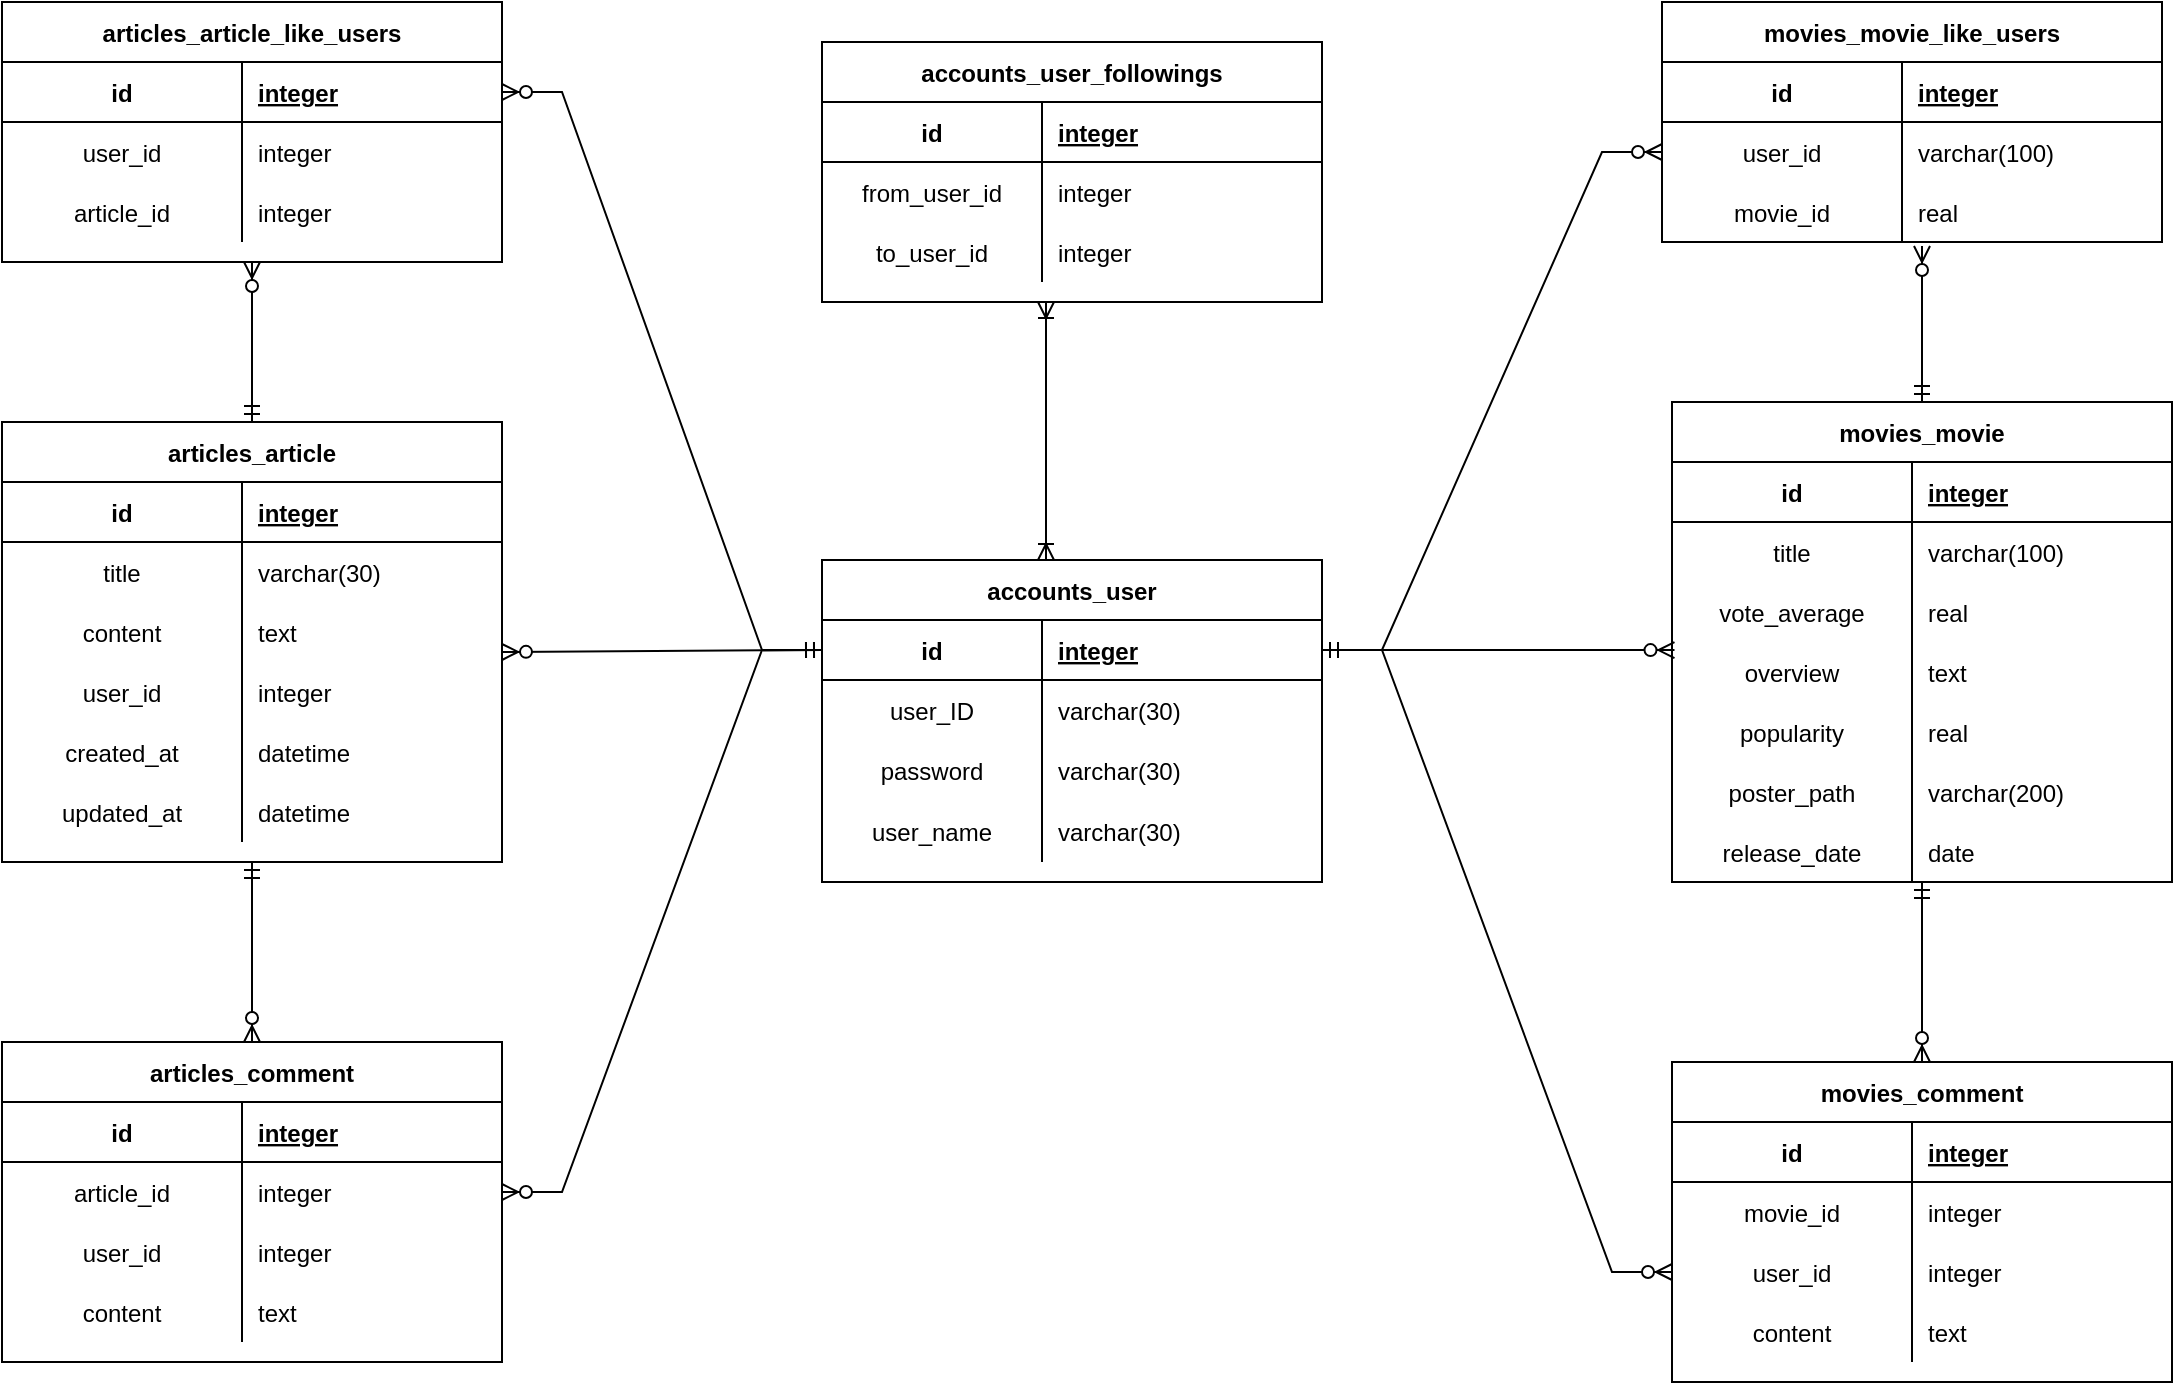 <mxfile version="21.3.2" type="device">
  <diagram id="R2lEEEUBdFMjLlhIrx00" name="Page-1">
    <mxGraphModel dx="2049" dy="1137" grid="1" gridSize="10" guides="1" tooltips="1" connect="1" arrows="1" fold="1" page="1" pageScale="1" pageWidth="827" pageHeight="1169" math="0" shadow="0" extFonts="Permanent Marker^https://fonts.googleapis.com/css?family=Permanent+Marker">
      <root>
        <mxCell id="0" />
        <mxCell id="1" parent="0" />
        <mxCell id="hkUr4SFsh12RaxuxcMjU-44" value="accounts_user" style="shape=table;startSize=30;container=1;collapsible=1;childLayout=tableLayout;fixedRows=1;rowLines=0;fontStyle=1;align=center;resizeLast=1;" parent="1" vertex="1">
          <mxGeometry x="710" y="518" width="250" height="161" as="geometry" />
        </mxCell>
        <mxCell id="hkUr4SFsh12RaxuxcMjU-45" value="" style="shape=partialRectangle;collapsible=0;dropTarget=0;pointerEvents=0;fillColor=none;points=[[0,0.5],[1,0.5]];portConstraint=eastwest;top=0;left=0;right=0;bottom=1;" parent="hkUr4SFsh12RaxuxcMjU-44" vertex="1">
          <mxGeometry y="30" width="250" height="30" as="geometry" />
        </mxCell>
        <mxCell id="hkUr4SFsh12RaxuxcMjU-46" value="id" style="shape=partialRectangle;overflow=hidden;connectable=0;fillColor=none;top=0;left=0;bottom=0;right=0;fontStyle=1;" parent="hkUr4SFsh12RaxuxcMjU-45" vertex="1">
          <mxGeometry width="110" height="30" as="geometry">
            <mxRectangle width="110" height="30" as="alternateBounds" />
          </mxGeometry>
        </mxCell>
        <mxCell id="hkUr4SFsh12RaxuxcMjU-47" value="integer" style="shape=partialRectangle;overflow=hidden;connectable=0;fillColor=none;top=0;left=0;bottom=0;right=0;align=left;spacingLeft=6;fontStyle=5;" parent="hkUr4SFsh12RaxuxcMjU-45" vertex="1">
          <mxGeometry x="110" width="140" height="30" as="geometry">
            <mxRectangle width="140" height="30" as="alternateBounds" />
          </mxGeometry>
        </mxCell>
        <mxCell id="hkUr4SFsh12RaxuxcMjU-48" value="" style="shape=partialRectangle;collapsible=0;dropTarget=0;pointerEvents=0;fillColor=none;points=[[0,0.5],[1,0.5]];portConstraint=eastwest;top=0;left=0;right=0;bottom=0;" parent="hkUr4SFsh12RaxuxcMjU-44" vertex="1">
          <mxGeometry y="60" width="250" height="30" as="geometry" />
        </mxCell>
        <mxCell id="hkUr4SFsh12RaxuxcMjU-49" value="user_ID" style="shape=partialRectangle;overflow=hidden;connectable=0;fillColor=none;top=0;left=0;bottom=0;right=0;" parent="hkUr4SFsh12RaxuxcMjU-48" vertex="1">
          <mxGeometry width="110" height="30" as="geometry">
            <mxRectangle width="110" height="30" as="alternateBounds" />
          </mxGeometry>
        </mxCell>
        <mxCell id="hkUr4SFsh12RaxuxcMjU-50" value="varchar(30)" style="shape=partialRectangle;overflow=hidden;connectable=0;fillColor=none;top=0;left=0;bottom=0;right=0;align=left;spacingLeft=6;" parent="hkUr4SFsh12RaxuxcMjU-48" vertex="1">
          <mxGeometry x="110" width="140" height="30" as="geometry">
            <mxRectangle width="140" height="30" as="alternateBounds" />
          </mxGeometry>
        </mxCell>
        <mxCell id="hkUr4SFsh12RaxuxcMjU-51" value="" style="shape=partialRectangle;collapsible=0;dropTarget=0;pointerEvents=0;fillColor=none;points=[[0,0.5],[1,0.5]];portConstraint=eastwest;top=0;left=0;right=0;bottom=0;" parent="hkUr4SFsh12RaxuxcMjU-44" vertex="1">
          <mxGeometry y="90" width="250" height="30" as="geometry" />
        </mxCell>
        <mxCell id="hkUr4SFsh12RaxuxcMjU-52" value="password" style="shape=partialRectangle;overflow=hidden;connectable=0;fillColor=none;top=0;left=0;bottom=0;right=0;" parent="hkUr4SFsh12RaxuxcMjU-51" vertex="1">
          <mxGeometry width="110" height="30" as="geometry">
            <mxRectangle width="110" height="30" as="alternateBounds" />
          </mxGeometry>
        </mxCell>
        <mxCell id="hkUr4SFsh12RaxuxcMjU-53" value="varchar(30)" style="shape=partialRectangle;overflow=hidden;connectable=0;fillColor=none;top=0;left=0;bottom=0;right=0;align=left;spacingLeft=6;" parent="hkUr4SFsh12RaxuxcMjU-51" vertex="1">
          <mxGeometry x="110" width="140" height="30" as="geometry">
            <mxRectangle width="140" height="30" as="alternateBounds" />
          </mxGeometry>
        </mxCell>
        <mxCell id="hkUr4SFsh12RaxuxcMjU-54" value="" style="shape=partialRectangle;collapsible=0;dropTarget=0;pointerEvents=0;fillColor=none;points=[[0,0.5],[1,0.5]];portConstraint=eastwest;top=0;left=0;right=0;bottom=0;" parent="hkUr4SFsh12RaxuxcMjU-44" vertex="1">
          <mxGeometry y="120" width="250" height="31" as="geometry" />
        </mxCell>
        <mxCell id="hkUr4SFsh12RaxuxcMjU-55" value="user_name" style="shape=partialRectangle;overflow=hidden;connectable=0;fillColor=none;top=0;left=0;bottom=0;right=0;" parent="hkUr4SFsh12RaxuxcMjU-54" vertex="1">
          <mxGeometry width="110" height="31" as="geometry">
            <mxRectangle width="110" height="31" as="alternateBounds" />
          </mxGeometry>
        </mxCell>
        <mxCell id="hkUr4SFsh12RaxuxcMjU-56" value="varchar(30)" style="shape=partialRectangle;overflow=hidden;connectable=0;fillColor=none;top=0;left=0;bottom=0;right=0;align=left;spacingLeft=6;" parent="hkUr4SFsh12RaxuxcMjU-54" vertex="1">
          <mxGeometry x="110" width="140" height="31" as="geometry">
            <mxRectangle width="140" height="31" as="alternateBounds" />
          </mxGeometry>
        </mxCell>
        <mxCell id="hkUr4SFsh12RaxuxcMjU-57" value="movies_movie" style="shape=table;startSize=30;container=1;collapsible=1;childLayout=tableLayout;fixedRows=1;rowLines=0;fontStyle=1;align=center;resizeLast=1;" parent="1" vertex="1">
          <mxGeometry x="1135" y="439" width="250" height="240" as="geometry" />
        </mxCell>
        <mxCell id="hkUr4SFsh12RaxuxcMjU-58" value="" style="shape=partialRectangle;collapsible=0;dropTarget=0;pointerEvents=0;fillColor=none;points=[[0,0.5],[1,0.5]];portConstraint=eastwest;top=0;left=0;right=0;bottom=1;" parent="hkUr4SFsh12RaxuxcMjU-57" vertex="1">
          <mxGeometry y="30" width="250" height="30" as="geometry" />
        </mxCell>
        <mxCell id="hkUr4SFsh12RaxuxcMjU-59" value="id" style="shape=partialRectangle;overflow=hidden;connectable=0;fillColor=none;top=0;left=0;bottom=0;right=0;fontStyle=1;" parent="hkUr4SFsh12RaxuxcMjU-58" vertex="1">
          <mxGeometry width="120" height="30" as="geometry">
            <mxRectangle width="120" height="30" as="alternateBounds" />
          </mxGeometry>
        </mxCell>
        <mxCell id="hkUr4SFsh12RaxuxcMjU-60" value="integer" style="shape=partialRectangle;overflow=hidden;connectable=0;fillColor=none;top=0;left=0;bottom=0;right=0;align=left;spacingLeft=6;fontStyle=5;" parent="hkUr4SFsh12RaxuxcMjU-58" vertex="1">
          <mxGeometry x="120" width="130" height="30" as="geometry">
            <mxRectangle width="130" height="30" as="alternateBounds" />
          </mxGeometry>
        </mxCell>
        <mxCell id="hkUr4SFsh12RaxuxcMjU-61" value="" style="shape=partialRectangle;collapsible=0;dropTarget=0;pointerEvents=0;fillColor=none;points=[[0,0.5],[1,0.5]];portConstraint=eastwest;top=0;left=0;right=0;bottom=0;" parent="hkUr4SFsh12RaxuxcMjU-57" vertex="1">
          <mxGeometry y="60" width="250" height="30" as="geometry" />
        </mxCell>
        <mxCell id="hkUr4SFsh12RaxuxcMjU-62" value="title" style="shape=partialRectangle;overflow=hidden;connectable=0;fillColor=none;top=0;left=0;bottom=0;right=0;" parent="hkUr4SFsh12RaxuxcMjU-61" vertex="1">
          <mxGeometry width="120" height="30" as="geometry">
            <mxRectangle width="120" height="30" as="alternateBounds" />
          </mxGeometry>
        </mxCell>
        <mxCell id="hkUr4SFsh12RaxuxcMjU-63" value="varchar(100)" style="shape=partialRectangle;overflow=hidden;connectable=0;fillColor=none;top=0;left=0;bottom=0;right=0;align=left;spacingLeft=6;" parent="hkUr4SFsh12RaxuxcMjU-61" vertex="1">
          <mxGeometry x="120" width="130" height="30" as="geometry">
            <mxRectangle width="130" height="30" as="alternateBounds" />
          </mxGeometry>
        </mxCell>
        <mxCell id="hkUr4SFsh12RaxuxcMjU-64" value="" style="shape=partialRectangle;collapsible=0;dropTarget=0;pointerEvents=0;fillColor=none;points=[[0,0.5],[1,0.5]];portConstraint=eastwest;top=0;left=0;right=0;bottom=0;" parent="hkUr4SFsh12RaxuxcMjU-57" vertex="1">
          <mxGeometry y="90" width="250" height="30" as="geometry" />
        </mxCell>
        <mxCell id="hkUr4SFsh12RaxuxcMjU-65" value="vote_average" style="shape=partialRectangle;overflow=hidden;connectable=0;fillColor=none;top=0;left=0;bottom=0;right=0;" parent="hkUr4SFsh12RaxuxcMjU-64" vertex="1">
          <mxGeometry width="120" height="30" as="geometry">
            <mxRectangle width="120" height="30" as="alternateBounds" />
          </mxGeometry>
        </mxCell>
        <mxCell id="hkUr4SFsh12RaxuxcMjU-66" value="real" style="shape=partialRectangle;overflow=hidden;connectable=0;fillColor=none;top=0;left=0;bottom=0;right=0;align=left;spacingLeft=6;" parent="hkUr4SFsh12RaxuxcMjU-64" vertex="1">
          <mxGeometry x="120" width="130" height="30" as="geometry">
            <mxRectangle width="130" height="30" as="alternateBounds" />
          </mxGeometry>
        </mxCell>
        <mxCell id="hkUr4SFsh12RaxuxcMjU-70" value="" style="shape=partialRectangle;collapsible=0;dropTarget=0;pointerEvents=0;fillColor=none;points=[[0,0.5],[1,0.5]];portConstraint=eastwest;top=0;left=0;right=0;bottom=0;" parent="hkUr4SFsh12RaxuxcMjU-57" vertex="1">
          <mxGeometry y="120" width="250" height="30" as="geometry" />
        </mxCell>
        <mxCell id="hkUr4SFsh12RaxuxcMjU-71" value="overview" style="shape=partialRectangle;overflow=hidden;connectable=0;fillColor=none;top=0;left=0;bottom=0;right=0;" parent="hkUr4SFsh12RaxuxcMjU-70" vertex="1">
          <mxGeometry width="120" height="30" as="geometry">
            <mxRectangle width="120" height="30" as="alternateBounds" />
          </mxGeometry>
        </mxCell>
        <mxCell id="hkUr4SFsh12RaxuxcMjU-72" value="text" style="shape=partialRectangle;overflow=hidden;connectable=0;fillColor=none;top=0;left=0;bottom=0;right=0;align=left;spacingLeft=6;" parent="hkUr4SFsh12RaxuxcMjU-70" vertex="1">
          <mxGeometry x="120" width="130" height="30" as="geometry">
            <mxRectangle width="130" height="30" as="alternateBounds" />
          </mxGeometry>
        </mxCell>
        <mxCell id="hkUr4SFsh12RaxuxcMjU-73" value="" style="shape=partialRectangle;collapsible=0;dropTarget=0;pointerEvents=0;fillColor=none;points=[[0,0.5],[1,0.5]];portConstraint=eastwest;top=0;left=0;right=0;bottom=0;" parent="hkUr4SFsh12RaxuxcMjU-57" vertex="1">
          <mxGeometry y="150" width="250" height="30" as="geometry" />
        </mxCell>
        <mxCell id="hkUr4SFsh12RaxuxcMjU-74" value="popularity" style="shape=partialRectangle;overflow=hidden;connectable=0;fillColor=none;top=0;left=0;bottom=0;right=0;" parent="hkUr4SFsh12RaxuxcMjU-73" vertex="1">
          <mxGeometry width="120" height="30" as="geometry">
            <mxRectangle width="120" height="30" as="alternateBounds" />
          </mxGeometry>
        </mxCell>
        <mxCell id="hkUr4SFsh12RaxuxcMjU-75" value="real" style="shape=partialRectangle;overflow=hidden;connectable=0;fillColor=none;top=0;left=0;bottom=0;right=0;align=left;spacingLeft=6;" parent="hkUr4SFsh12RaxuxcMjU-73" vertex="1">
          <mxGeometry x="120" width="130" height="30" as="geometry">
            <mxRectangle width="130" height="30" as="alternateBounds" />
          </mxGeometry>
        </mxCell>
        <mxCell id="hkUr4SFsh12RaxuxcMjU-76" value="" style="shape=partialRectangle;collapsible=0;dropTarget=0;pointerEvents=0;fillColor=none;points=[[0,0.5],[1,0.5]];portConstraint=eastwest;top=0;left=0;right=0;bottom=0;" parent="hkUr4SFsh12RaxuxcMjU-57" vertex="1">
          <mxGeometry y="180" width="250" height="30" as="geometry" />
        </mxCell>
        <mxCell id="hkUr4SFsh12RaxuxcMjU-77" value="poster_path" style="shape=partialRectangle;overflow=hidden;connectable=0;fillColor=none;top=0;left=0;bottom=0;right=0;" parent="hkUr4SFsh12RaxuxcMjU-76" vertex="1">
          <mxGeometry width="120" height="30" as="geometry">
            <mxRectangle width="120" height="30" as="alternateBounds" />
          </mxGeometry>
        </mxCell>
        <mxCell id="hkUr4SFsh12RaxuxcMjU-78" value="varchar(200)" style="shape=partialRectangle;overflow=hidden;connectable=0;fillColor=none;top=0;left=0;bottom=0;right=0;align=left;spacingLeft=6;" parent="hkUr4SFsh12RaxuxcMjU-76" vertex="1">
          <mxGeometry x="120" width="130" height="30" as="geometry">
            <mxRectangle width="130" height="30" as="alternateBounds" />
          </mxGeometry>
        </mxCell>
        <mxCell id="hkUr4SFsh12RaxuxcMjU-79" value="" style="shape=partialRectangle;collapsible=0;dropTarget=0;pointerEvents=0;fillColor=none;points=[[0,0.5],[1,0.5]];portConstraint=eastwest;top=0;left=0;right=0;bottom=0;" parent="hkUr4SFsh12RaxuxcMjU-57" vertex="1">
          <mxGeometry y="210" width="250" height="30" as="geometry" />
        </mxCell>
        <mxCell id="hkUr4SFsh12RaxuxcMjU-80" value="release_date" style="shape=partialRectangle;overflow=hidden;connectable=0;fillColor=none;top=0;left=0;bottom=0;right=0;" parent="hkUr4SFsh12RaxuxcMjU-79" vertex="1">
          <mxGeometry width="120" height="30" as="geometry">
            <mxRectangle width="120" height="30" as="alternateBounds" />
          </mxGeometry>
        </mxCell>
        <mxCell id="hkUr4SFsh12RaxuxcMjU-81" value="date" style="shape=partialRectangle;overflow=hidden;connectable=0;fillColor=none;top=0;left=0;bottom=0;right=0;align=left;spacingLeft=6;" parent="hkUr4SFsh12RaxuxcMjU-79" vertex="1">
          <mxGeometry x="120" width="130" height="30" as="geometry">
            <mxRectangle width="130" height="30" as="alternateBounds" />
          </mxGeometry>
        </mxCell>
        <mxCell id="hkUr4SFsh12RaxuxcMjU-82" value="articles_article" style="shape=table;startSize=30;container=1;collapsible=1;childLayout=tableLayout;fixedRows=1;rowLines=0;fontStyle=1;align=center;resizeLast=1;" parent="1" vertex="1">
          <mxGeometry x="300" y="449" width="250" height="220" as="geometry" />
        </mxCell>
        <mxCell id="hkUr4SFsh12RaxuxcMjU-83" value="" style="shape=partialRectangle;collapsible=0;dropTarget=0;pointerEvents=0;fillColor=none;points=[[0,0.5],[1,0.5]];portConstraint=eastwest;top=0;left=0;right=0;bottom=1;" parent="hkUr4SFsh12RaxuxcMjU-82" vertex="1">
          <mxGeometry y="30" width="250" height="30" as="geometry" />
        </mxCell>
        <mxCell id="hkUr4SFsh12RaxuxcMjU-84" value="id" style="shape=partialRectangle;overflow=hidden;connectable=0;fillColor=none;top=0;left=0;bottom=0;right=0;fontStyle=1;" parent="hkUr4SFsh12RaxuxcMjU-83" vertex="1">
          <mxGeometry width="120" height="30" as="geometry">
            <mxRectangle width="120" height="30" as="alternateBounds" />
          </mxGeometry>
        </mxCell>
        <mxCell id="hkUr4SFsh12RaxuxcMjU-85" value="integer" style="shape=partialRectangle;overflow=hidden;connectable=0;fillColor=none;top=0;left=0;bottom=0;right=0;align=left;spacingLeft=6;fontStyle=5;" parent="hkUr4SFsh12RaxuxcMjU-83" vertex="1">
          <mxGeometry x="120" width="130" height="30" as="geometry">
            <mxRectangle width="130" height="30" as="alternateBounds" />
          </mxGeometry>
        </mxCell>
        <mxCell id="hkUr4SFsh12RaxuxcMjU-86" value="" style="shape=partialRectangle;collapsible=0;dropTarget=0;pointerEvents=0;fillColor=none;points=[[0,0.5],[1,0.5]];portConstraint=eastwest;top=0;left=0;right=0;bottom=0;" parent="hkUr4SFsh12RaxuxcMjU-82" vertex="1">
          <mxGeometry y="60" width="250" height="30" as="geometry" />
        </mxCell>
        <mxCell id="hkUr4SFsh12RaxuxcMjU-87" value="title" style="shape=partialRectangle;overflow=hidden;connectable=0;fillColor=none;top=0;left=0;bottom=0;right=0;" parent="hkUr4SFsh12RaxuxcMjU-86" vertex="1">
          <mxGeometry width="120" height="30" as="geometry">
            <mxRectangle width="120" height="30" as="alternateBounds" />
          </mxGeometry>
        </mxCell>
        <mxCell id="hkUr4SFsh12RaxuxcMjU-88" value="varchar(30)" style="shape=partialRectangle;overflow=hidden;connectable=0;fillColor=none;top=0;left=0;bottom=0;right=0;align=left;spacingLeft=6;" parent="hkUr4SFsh12RaxuxcMjU-86" vertex="1">
          <mxGeometry x="120" width="130" height="30" as="geometry">
            <mxRectangle width="130" height="30" as="alternateBounds" />
          </mxGeometry>
        </mxCell>
        <mxCell id="hkUr4SFsh12RaxuxcMjU-89" value="" style="shape=partialRectangle;collapsible=0;dropTarget=0;pointerEvents=0;fillColor=none;points=[[0,0.5],[1,0.5]];portConstraint=eastwest;top=0;left=0;right=0;bottom=0;" parent="hkUr4SFsh12RaxuxcMjU-82" vertex="1">
          <mxGeometry y="90" width="250" height="30" as="geometry" />
        </mxCell>
        <mxCell id="hkUr4SFsh12RaxuxcMjU-90" value="content" style="shape=partialRectangle;overflow=hidden;connectable=0;fillColor=none;top=0;left=0;bottom=0;right=0;" parent="hkUr4SFsh12RaxuxcMjU-89" vertex="1">
          <mxGeometry width="120" height="30" as="geometry">
            <mxRectangle width="120" height="30" as="alternateBounds" />
          </mxGeometry>
        </mxCell>
        <mxCell id="hkUr4SFsh12RaxuxcMjU-91" value="text" style="shape=partialRectangle;overflow=hidden;connectable=0;fillColor=none;top=0;left=0;bottom=0;right=0;align=left;spacingLeft=6;" parent="hkUr4SFsh12RaxuxcMjU-89" vertex="1">
          <mxGeometry x="120" width="130" height="30" as="geometry">
            <mxRectangle width="130" height="30" as="alternateBounds" />
          </mxGeometry>
        </mxCell>
        <mxCell id="hkUr4SFsh12RaxuxcMjU-92" value="" style="shape=partialRectangle;collapsible=0;dropTarget=0;pointerEvents=0;fillColor=none;points=[[0,0.5],[1,0.5]];portConstraint=eastwest;top=0;left=0;right=0;bottom=0;" parent="hkUr4SFsh12RaxuxcMjU-82" vertex="1">
          <mxGeometry y="120" width="250" height="30" as="geometry" />
        </mxCell>
        <mxCell id="hkUr4SFsh12RaxuxcMjU-93" value="user_id" style="shape=partialRectangle;overflow=hidden;connectable=0;fillColor=none;top=0;left=0;bottom=0;right=0;" parent="hkUr4SFsh12RaxuxcMjU-92" vertex="1">
          <mxGeometry width="120" height="30" as="geometry">
            <mxRectangle width="120" height="30" as="alternateBounds" />
          </mxGeometry>
        </mxCell>
        <mxCell id="hkUr4SFsh12RaxuxcMjU-94" value="integer" style="shape=partialRectangle;overflow=hidden;connectable=0;fillColor=none;top=0;left=0;bottom=0;right=0;align=left;spacingLeft=6;" parent="hkUr4SFsh12RaxuxcMjU-92" vertex="1">
          <mxGeometry x="120" width="130" height="30" as="geometry">
            <mxRectangle width="130" height="30" as="alternateBounds" />
          </mxGeometry>
        </mxCell>
        <mxCell id="hkUr4SFsh12RaxuxcMjU-137" value="" style="shape=partialRectangle;collapsible=0;dropTarget=0;pointerEvents=0;fillColor=none;points=[[0,0.5],[1,0.5]];portConstraint=eastwest;top=0;left=0;right=0;bottom=0;" parent="hkUr4SFsh12RaxuxcMjU-82" vertex="1">
          <mxGeometry y="150" width="250" height="30" as="geometry" />
        </mxCell>
        <mxCell id="hkUr4SFsh12RaxuxcMjU-138" value="created_at" style="shape=partialRectangle;overflow=hidden;connectable=0;fillColor=none;top=0;left=0;bottom=0;right=0;" parent="hkUr4SFsh12RaxuxcMjU-137" vertex="1">
          <mxGeometry width="120" height="30" as="geometry">
            <mxRectangle width="120" height="30" as="alternateBounds" />
          </mxGeometry>
        </mxCell>
        <mxCell id="hkUr4SFsh12RaxuxcMjU-139" value="datetime" style="shape=partialRectangle;overflow=hidden;connectable=0;fillColor=none;top=0;left=0;bottom=0;right=0;align=left;spacingLeft=6;" parent="hkUr4SFsh12RaxuxcMjU-137" vertex="1">
          <mxGeometry x="120" width="130" height="30" as="geometry">
            <mxRectangle width="130" height="30" as="alternateBounds" />
          </mxGeometry>
        </mxCell>
        <mxCell id="hkUr4SFsh12RaxuxcMjU-140" value="" style="shape=partialRectangle;collapsible=0;dropTarget=0;pointerEvents=0;fillColor=none;points=[[0,0.5],[1,0.5]];portConstraint=eastwest;top=0;left=0;right=0;bottom=0;" parent="hkUr4SFsh12RaxuxcMjU-82" vertex="1">
          <mxGeometry y="180" width="250" height="30" as="geometry" />
        </mxCell>
        <mxCell id="hkUr4SFsh12RaxuxcMjU-141" value="updated_at" style="shape=partialRectangle;overflow=hidden;connectable=0;fillColor=none;top=0;left=0;bottom=0;right=0;" parent="hkUr4SFsh12RaxuxcMjU-140" vertex="1">
          <mxGeometry width="120" height="30" as="geometry">
            <mxRectangle width="120" height="30" as="alternateBounds" />
          </mxGeometry>
        </mxCell>
        <mxCell id="hkUr4SFsh12RaxuxcMjU-142" value="datetime" style="shape=partialRectangle;overflow=hidden;connectable=0;fillColor=none;top=0;left=0;bottom=0;right=0;align=left;spacingLeft=6;" parent="hkUr4SFsh12RaxuxcMjU-140" vertex="1">
          <mxGeometry x="120" width="130" height="30" as="geometry">
            <mxRectangle width="130" height="30" as="alternateBounds" />
          </mxGeometry>
        </mxCell>
        <mxCell id="hkUr4SFsh12RaxuxcMjU-95" value="movies_movie_like_users" style="shape=table;startSize=30;container=1;collapsible=1;childLayout=tableLayout;fixedRows=1;rowLines=0;fontStyle=1;align=center;resizeLast=1;" parent="1" vertex="1">
          <mxGeometry x="1130" y="239" width="250" height="120" as="geometry" />
        </mxCell>
        <mxCell id="hkUr4SFsh12RaxuxcMjU-96" value="" style="shape=partialRectangle;collapsible=0;dropTarget=0;pointerEvents=0;fillColor=none;points=[[0,0.5],[1,0.5]];portConstraint=eastwest;top=0;left=0;right=0;bottom=1;" parent="hkUr4SFsh12RaxuxcMjU-95" vertex="1">
          <mxGeometry y="30" width="250" height="30" as="geometry" />
        </mxCell>
        <mxCell id="hkUr4SFsh12RaxuxcMjU-97" value="id" style="shape=partialRectangle;overflow=hidden;connectable=0;fillColor=none;top=0;left=0;bottom=0;right=0;fontStyle=1;" parent="hkUr4SFsh12RaxuxcMjU-96" vertex="1">
          <mxGeometry width="120" height="30" as="geometry">
            <mxRectangle width="120" height="30" as="alternateBounds" />
          </mxGeometry>
        </mxCell>
        <mxCell id="hkUr4SFsh12RaxuxcMjU-98" value="integer" style="shape=partialRectangle;overflow=hidden;connectable=0;fillColor=none;top=0;left=0;bottom=0;right=0;align=left;spacingLeft=6;fontStyle=5;" parent="hkUr4SFsh12RaxuxcMjU-96" vertex="1">
          <mxGeometry x="120" width="130" height="30" as="geometry">
            <mxRectangle width="130" height="30" as="alternateBounds" />
          </mxGeometry>
        </mxCell>
        <mxCell id="hkUr4SFsh12RaxuxcMjU-99" value="" style="shape=partialRectangle;collapsible=0;dropTarget=0;pointerEvents=0;fillColor=none;points=[[0,0.5],[1,0.5]];portConstraint=eastwest;top=0;left=0;right=0;bottom=0;" parent="hkUr4SFsh12RaxuxcMjU-95" vertex="1">
          <mxGeometry y="60" width="250" height="30" as="geometry" />
        </mxCell>
        <mxCell id="hkUr4SFsh12RaxuxcMjU-100" value="user_id" style="shape=partialRectangle;overflow=hidden;connectable=0;fillColor=none;top=0;left=0;bottom=0;right=0;" parent="hkUr4SFsh12RaxuxcMjU-99" vertex="1">
          <mxGeometry width="120" height="30" as="geometry">
            <mxRectangle width="120" height="30" as="alternateBounds" />
          </mxGeometry>
        </mxCell>
        <mxCell id="hkUr4SFsh12RaxuxcMjU-101" value="varchar(100)" style="shape=partialRectangle;overflow=hidden;connectable=0;fillColor=none;top=0;left=0;bottom=0;right=0;align=left;spacingLeft=6;" parent="hkUr4SFsh12RaxuxcMjU-99" vertex="1">
          <mxGeometry x="120" width="130" height="30" as="geometry">
            <mxRectangle width="130" height="30" as="alternateBounds" />
          </mxGeometry>
        </mxCell>
        <mxCell id="hkUr4SFsh12RaxuxcMjU-102" value="" style="shape=partialRectangle;collapsible=0;dropTarget=0;pointerEvents=0;fillColor=none;points=[[0,0.5],[1,0.5]];portConstraint=eastwest;top=0;left=0;right=0;bottom=0;" parent="hkUr4SFsh12RaxuxcMjU-95" vertex="1">
          <mxGeometry y="90" width="250" height="30" as="geometry" />
        </mxCell>
        <mxCell id="hkUr4SFsh12RaxuxcMjU-103" value="movie_id" style="shape=partialRectangle;overflow=hidden;connectable=0;fillColor=none;top=0;left=0;bottom=0;right=0;" parent="hkUr4SFsh12RaxuxcMjU-102" vertex="1">
          <mxGeometry width="120" height="30" as="geometry">
            <mxRectangle width="120" height="30" as="alternateBounds" />
          </mxGeometry>
        </mxCell>
        <mxCell id="hkUr4SFsh12RaxuxcMjU-104" value="real" style="shape=partialRectangle;overflow=hidden;connectable=0;fillColor=none;top=0;left=0;bottom=0;right=0;align=left;spacingLeft=6;" parent="hkUr4SFsh12RaxuxcMjU-102" vertex="1">
          <mxGeometry x="120" width="130" height="30" as="geometry">
            <mxRectangle width="130" height="30" as="alternateBounds" />
          </mxGeometry>
        </mxCell>
        <mxCell id="hkUr4SFsh12RaxuxcMjU-121" value="" style="edgeStyle=entityRelationEdgeStyle;fontSize=12;html=1;endArrow=ERzeroToMany;startArrow=ERmandOne;rounded=0;exitX=1;exitY=0.5;exitDx=0;exitDy=0;entryX=0;entryY=0.5;entryDx=0;entryDy=0;" parent="1" source="hkUr4SFsh12RaxuxcMjU-45" target="hkUr4SFsh12RaxuxcMjU-99" edge="1">
          <mxGeometry width="100" height="100" relative="1" as="geometry">
            <mxPoint x="1140" y="369" as="sourcePoint" />
            <mxPoint x="1240" y="269" as="targetPoint" />
          </mxGeometry>
        </mxCell>
        <mxCell id="hkUr4SFsh12RaxuxcMjU-122" value="" style="fontSize=12;html=1;endArrow=ERzeroToMany;startArrow=ERmandOne;rounded=0;exitX=0.5;exitY=0;exitDx=0;exitDy=0;entryX=0.52;entryY=1.067;entryDx=0;entryDy=0;entryPerimeter=0;" parent="1" source="hkUr4SFsh12RaxuxcMjU-57" target="hkUr4SFsh12RaxuxcMjU-102" edge="1">
          <mxGeometry width="100" height="100" relative="1" as="geometry">
            <mxPoint x="1150" y="384" as="sourcePoint" />
            <mxPoint x="1390" y="299" as="targetPoint" />
          </mxGeometry>
        </mxCell>
        <mxCell id="hkUr4SFsh12RaxuxcMjU-143" value="articles_comment" style="shape=table;startSize=30;container=1;collapsible=1;childLayout=tableLayout;fixedRows=1;rowLines=0;fontStyle=1;align=center;resizeLast=1;" parent="1" vertex="1">
          <mxGeometry x="300" y="759" width="250" height="160" as="geometry" />
        </mxCell>
        <mxCell id="hkUr4SFsh12RaxuxcMjU-144" value="" style="shape=partialRectangle;collapsible=0;dropTarget=0;pointerEvents=0;fillColor=none;points=[[0,0.5],[1,0.5]];portConstraint=eastwest;top=0;left=0;right=0;bottom=1;" parent="hkUr4SFsh12RaxuxcMjU-143" vertex="1">
          <mxGeometry y="30" width="250" height="30" as="geometry" />
        </mxCell>
        <mxCell id="hkUr4SFsh12RaxuxcMjU-145" value="id" style="shape=partialRectangle;overflow=hidden;connectable=0;fillColor=none;top=0;left=0;bottom=0;right=0;fontStyle=1;" parent="hkUr4SFsh12RaxuxcMjU-144" vertex="1">
          <mxGeometry width="120" height="30" as="geometry">
            <mxRectangle width="120" height="30" as="alternateBounds" />
          </mxGeometry>
        </mxCell>
        <mxCell id="hkUr4SFsh12RaxuxcMjU-146" value="integer" style="shape=partialRectangle;overflow=hidden;connectable=0;fillColor=none;top=0;left=0;bottom=0;right=0;align=left;spacingLeft=6;fontStyle=5;" parent="hkUr4SFsh12RaxuxcMjU-144" vertex="1">
          <mxGeometry x="120" width="130" height="30" as="geometry">
            <mxRectangle width="130" height="30" as="alternateBounds" />
          </mxGeometry>
        </mxCell>
        <mxCell id="hkUr4SFsh12RaxuxcMjU-147" value="" style="shape=partialRectangle;collapsible=0;dropTarget=0;pointerEvents=0;fillColor=none;points=[[0,0.5],[1,0.5]];portConstraint=eastwest;top=0;left=0;right=0;bottom=0;" parent="hkUr4SFsh12RaxuxcMjU-143" vertex="1">
          <mxGeometry y="60" width="250" height="30" as="geometry" />
        </mxCell>
        <mxCell id="hkUr4SFsh12RaxuxcMjU-148" value="article_id" style="shape=partialRectangle;overflow=hidden;connectable=0;fillColor=none;top=0;left=0;bottom=0;right=0;" parent="hkUr4SFsh12RaxuxcMjU-147" vertex="1">
          <mxGeometry width="120" height="30" as="geometry">
            <mxRectangle width="120" height="30" as="alternateBounds" />
          </mxGeometry>
        </mxCell>
        <mxCell id="hkUr4SFsh12RaxuxcMjU-149" value="integer" style="shape=partialRectangle;overflow=hidden;connectable=0;fillColor=none;top=0;left=0;bottom=0;right=0;align=left;spacingLeft=6;" parent="hkUr4SFsh12RaxuxcMjU-147" vertex="1">
          <mxGeometry x="120" width="130" height="30" as="geometry">
            <mxRectangle width="130" height="30" as="alternateBounds" />
          </mxGeometry>
        </mxCell>
        <mxCell id="hkUr4SFsh12RaxuxcMjU-150" value="" style="shape=partialRectangle;collapsible=0;dropTarget=0;pointerEvents=0;fillColor=none;points=[[0,0.5],[1,0.5]];portConstraint=eastwest;top=0;left=0;right=0;bottom=0;" parent="hkUr4SFsh12RaxuxcMjU-143" vertex="1">
          <mxGeometry y="90" width="250" height="30" as="geometry" />
        </mxCell>
        <mxCell id="hkUr4SFsh12RaxuxcMjU-151" value="user_id" style="shape=partialRectangle;overflow=hidden;connectable=0;fillColor=none;top=0;left=0;bottom=0;right=0;" parent="hkUr4SFsh12RaxuxcMjU-150" vertex="1">
          <mxGeometry width="120" height="30" as="geometry">
            <mxRectangle width="120" height="30" as="alternateBounds" />
          </mxGeometry>
        </mxCell>
        <mxCell id="hkUr4SFsh12RaxuxcMjU-152" value="integer" style="shape=partialRectangle;overflow=hidden;connectable=0;fillColor=none;top=0;left=0;bottom=0;right=0;align=left;spacingLeft=6;" parent="hkUr4SFsh12RaxuxcMjU-150" vertex="1">
          <mxGeometry x="120" width="130" height="30" as="geometry">
            <mxRectangle width="130" height="30" as="alternateBounds" />
          </mxGeometry>
        </mxCell>
        <mxCell id="hkUr4SFsh12RaxuxcMjU-153" value="" style="shape=partialRectangle;collapsible=0;dropTarget=0;pointerEvents=0;fillColor=none;points=[[0,0.5],[1,0.5]];portConstraint=eastwest;top=0;left=0;right=0;bottom=0;" parent="hkUr4SFsh12RaxuxcMjU-143" vertex="1">
          <mxGeometry y="120" width="250" height="30" as="geometry" />
        </mxCell>
        <mxCell id="hkUr4SFsh12RaxuxcMjU-154" value="content" style="shape=partialRectangle;overflow=hidden;connectable=0;fillColor=none;top=0;left=0;bottom=0;right=0;" parent="hkUr4SFsh12RaxuxcMjU-153" vertex="1">
          <mxGeometry width="120" height="30" as="geometry">
            <mxRectangle width="120" height="30" as="alternateBounds" />
          </mxGeometry>
        </mxCell>
        <mxCell id="hkUr4SFsh12RaxuxcMjU-155" value="text" style="shape=partialRectangle;overflow=hidden;connectable=0;fillColor=none;top=0;left=0;bottom=0;right=0;align=left;spacingLeft=6;" parent="hkUr4SFsh12RaxuxcMjU-153" vertex="1">
          <mxGeometry x="120" width="130" height="30" as="geometry">
            <mxRectangle width="130" height="30" as="alternateBounds" />
          </mxGeometry>
        </mxCell>
        <mxCell id="hkUr4SFsh12RaxuxcMjU-164" value="" style="edgeStyle=entityRelationEdgeStyle;fontSize=12;html=1;endArrow=ERzeroToMany;startArrow=ERmandOne;rounded=0;exitX=1;exitY=0.5;exitDx=0;exitDy=0;entryX=0.005;entryY=0.135;entryDx=0;entryDy=0;entryPerimeter=0;" parent="1" source="hkUr4SFsh12RaxuxcMjU-45" edge="1" target="hkUr4SFsh12RaxuxcMjU-70">
          <mxGeometry width="100" height="100" relative="1" as="geometry">
            <mxPoint x="1150" y="719" as="sourcePoint" />
            <mxPoint x="1130" y="564" as="targetPoint" />
          </mxGeometry>
        </mxCell>
        <mxCell id="hkUr4SFsh12RaxuxcMjU-169" value="" style="fontSize=12;html=1;endArrow=ERzeroToMany;startArrow=ERmandOne;rounded=0;exitX=0;exitY=0.5;exitDx=0;exitDy=0;" parent="1" source="hkUr4SFsh12RaxuxcMjU-45" edge="1">
          <mxGeometry width="100" height="100" relative="1" as="geometry">
            <mxPoint x="708" y="561.99" as="sourcePoint" />
            <mxPoint x="550" y="564" as="targetPoint" />
          </mxGeometry>
        </mxCell>
        <mxCell id="hkUr4SFsh12RaxuxcMjU-170" value="accounts_user_followings" style="shape=table;startSize=30;container=1;collapsible=1;childLayout=tableLayout;fixedRows=1;rowLines=0;fontStyle=1;align=center;resizeLast=1;" parent="1" vertex="1">
          <mxGeometry x="710" y="259" width="250" height="130" as="geometry" />
        </mxCell>
        <mxCell id="hkUr4SFsh12RaxuxcMjU-171" value="" style="shape=partialRectangle;collapsible=0;dropTarget=0;pointerEvents=0;fillColor=none;points=[[0,0.5],[1,0.5]];portConstraint=eastwest;top=0;left=0;right=0;bottom=1;" parent="hkUr4SFsh12RaxuxcMjU-170" vertex="1">
          <mxGeometry y="30" width="250" height="30" as="geometry" />
        </mxCell>
        <mxCell id="hkUr4SFsh12RaxuxcMjU-172" value="id" style="shape=partialRectangle;overflow=hidden;connectable=0;fillColor=none;top=0;left=0;bottom=0;right=0;fontStyle=1;" parent="hkUr4SFsh12RaxuxcMjU-171" vertex="1">
          <mxGeometry width="110" height="30" as="geometry">
            <mxRectangle width="110" height="30" as="alternateBounds" />
          </mxGeometry>
        </mxCell>
        <mxCell id="hkUr4SFsh12RaxuxcMjU-173" value="integer" style="shape=partialRectangle;overflow=hidden;connectable=0;fillColor=none;top=0;left=0;bottom=0;right=0;align=left;spacingLeft=6;fontStyle=5;" parent="hkUr4SFsh12RaxuxcMjU-171" vertex="1">
          <mxGeometry x="110" width="140" height="30" as="geometry">
            <mxRectangle width="140" height="30" as="alternateBounds" />
          </mxGeometry>
        </mxCell>
        <mxCell id="hkUr4SFsh12RaxuxcMjU-174" value="" style="shape=partialRectangle;collapsible=0;dropTarget=0;pointerEvents=0;fillColor=none;points=[[0,0.5],[1,0.5]];portConstraint=eastwest;top=0;left=0;right=0;bottom=0;" parent="hkUr4SFsh12RaxuxcMjU-170" vertex="1">
          <mxGeometry y="60" width="250" height="30" as="geometry" />
        </mxCell>
        <mxCell id="hkUr4SFsh12RaxuxcMjU-175" value="from_user_id" style="shape=partialRectangle;overflow=hidden;connectable=0;fillColor=none;top=0;left=0;bottom=0;right=0;" parent="hkUr4SFsh12RaxuxcMjU-174" vertex="1">
          <mxGeometry width="110" height="30" as="geometry">
            <mxRectangle width="110" height="30" as="alternateBounds" />
          </mxGeometry>
        </mxCell>
        <mxCell id="hkUr4SFsh12RaxuxcMjU-176" value="integer" style="shape=partialRectangle;overflow=hidden;connectable=0;fillColor=none;top=0;left=0;bottom=0;right=0;align=left;spacingLeft=6;" parent="hkUr4SFsh12RaxuxcMjU-174" vertex="1">
          <mxGeometry x="110" width="140" height="30" as="geometry">
            <mxRectangle width="140" height="30" as="alternateBounds" />
          </mxGeometry>
        </mxCell>
        <mxCell id="hkUr4SFsh12RaxuxcMjU-177" value="" style="shape=partialRectangle;collapsible=0;dropTarget=0;pointerEvents=0;fillColor=none;points=[[0,0.5],[1,0.5]];portConstraint=eastwest;top=0;left=0;right=0;bottom=0;" parent="hkUr4SFsh12RaxuxcMjU-170" vertex="1">
          <mxGeometry y="90" width="250" height="30" as="geometry" />
        </mxCell>
        <mxCell id="hkUr4SFsh12RaxuxcMjU-178" value="to_user_id" style="shape=partialRectangle;overflow=hidden;connectable=0;fillColor=none;top=0;left=0;bottom=0;right=0;" parent="hkUr4SFsh12RaxuxcMjU-177" vertex="1">
          <mxGeometry width="110" height="30" as="geometry">
            <mxRectangle width="110" height="30" as="alternateBounds" />
          </mxGeometry>
        </mxCell>
        <mxCell id="hkUr4SFsh12RaxuxcMjU-179" value="integer" style="shape=partialRectangle;overflow=hidden;connectable=0;fillColor=none;top=0;left=0;bottom=0;right=0;align=left;spacingLeft=6;" parent="hkUr4SFsh12RaxuxcMjU-177" vertex="1">
          <mxGeometry x="110" width="140" height="30" as="geometry">
            <mxRectangle width="140" height="30" as="alternateBounds" />
          </mxGeometry>
        </mxCell>
        <mxCell id="hkUr4SFsh12RaxuxcMjU-185" value="" style="fontSize=12;html=1;endArrow=ERoneToMany;startArrow=ERoneToMany;rounded=0;exitX=0.448;exitY=0;exitDx=0;exitDy=0;exitPerimeter=0;" parent="1" source="hkUr4SFsh12RaxuxcMjU-44" edge="1">
          <mxGeometry width="100" height="100" relative="1" as="geometry">
            <mxPoint x="785" y="499" as="sourcePoint" />
            <mxPoint x="822" y="389" as="targetPoint" />
          </mxGeometry>
        </mxCell>
        <mxCell id="hkUr4SFsh12RaxuxcMjU-186" value="movies_comment" style="shape=table;startSize=30;container=1;collapsible=1;childLayout=tableLayout;fixedRows=1;rowLines=0;fontStyle=1;align=center;resizeLast=1;" parent="1" vertex="1">
          <mxGeometry x="1135" y="769" width="250" height="160" as="geometry" />
        </mxCell>
        <mxCell id="hkUr4SFsh12RaxuxcMjU-187" value="" style="shape=partialRectangle;collapsible=0;dropTarget=0;pointerEvents=0;fillColor=none;points=[[0,0.5],[1,0.5]];portConstraint=eastwest;top=0;left=0;right=0;bottom=1;" parent="hkUr4SFsh12RaxuxcMjU-186" vertex="1">
          <mxGeometry y="30" width="250" height="30" as="geometry" />
        </mxCell>
        <mxCell id="hkUr4SFsh12RaxuxcMjU-188" value="id" style="shape=partialRectangle;overflow=hidden;connectable=0;fillColor=none;top=0;left=0;bottom=0;right=0;fontStyle=1;" parent="hkUr4SFsh12RaxuxcMjU-187" vertex="1">
          <mxGeometry width="120" height="30" as="geometry">
            <mxRectangle width="120" height="30" as="alternateBounds" />
          </mxGeometry>
        </mxCell>
        <mxCell id="hkUr4SFsh12RaxuxcMjU-189" value="integer" style="shape=partialRectangle;overflow=hidden;connectable=0;fillColor=none;top=0;left=0;bottom=0;right=0;align=left;spacingLeft=6;fontStyle=5;" parent="hkUr4SFsh12RaxuxcMjU-187" vertex="1">
          <mxGeometry x="120" width="130" height="30" as="geometry">
            <mxRectangle width="130" height="30" as="alternateBounds" />
          </mxGeometry>
        </mxCell>
        <mxCell id="hkUr4SFsh12RaxuxcMjU-190" value="" style="shape=partialRectangle;collapsible=0;dropTarget=0;pointerEvents=0;fillColor=none;points=[[0,0.5],[1,0.5]];portConstraint=eastwest;top=0;left=0;right=0;bottom=0;" parent="hkUr4SFsh12RaxuxcMjU-186" vertex="1">
          <mxGeometry y="60" width="250" height="30" as="geometry" />
        </mxCell>
        <mxCell id="hkUr4SFsh12RaxuxcMjU-191" value="movie_id" style="shape=partialRectangle;overflow=hidden;connectable=0;fillColor=none;top=0;left=0;bottom=0;right=0;" parent="hkUr4SFsh12RaxuxcMjU-190" vertex="1">
          <mxGeometry width="120" height="30" as="geometry">
            <mxRectangle width="120" height="30" as="alternateBounds" />
          </mxGeometry>
        </mxCell>
        <mxCell id="hkUr4SFsh12RaxuxcMjU-192" value="integer" style="shape=partialRectangle;overflow=hidden;connectable=0;fillColor=none;top=0;left=0;bottom=0;right=0;align=left;spacingLeft=6;" parent="hkUr4SFsh12RaxuxcMjU-190" vertex="1">
          <mxGeometry x="120" width="130" height="30" as="geometry">
            <mxRectangle width="130" height="30" as="alternateBounds" />
          </mxGeometry>
        </mxCell>
        <mxCell id="hkUr4SFsh12RaxuxcMjU-193" value="" style="shape=partialRectangle;collapsible=0;dropTarget=0;pointerEvents=0;fillColor=none;points=[[0,0.5],[1,0.5]];portConstraint=eastwest;top=0;left=0;right=0;bottom=0;" parent="hkUr4SFsh12RaxuxcMjU-186" vertex="1">
          <mxGeometry y="90" width="250" height="30" as="geometry" />
        </mxCell>
        <mxCell id="hkUr4SFsh12RaxuxcMjU-194" value="user_id" style="shape=partialRectangle;overflow=hidden;connectable=0;fillColor=none;top=0;left=0;bottom=0;right=0;" parent="hkUr4SFsh12RaxuxcMjU-193" vertex="1">
          <mxGeometry width="120" height="30" as="geometry">
            <mxRectangle width="120" height="30" as="alternateBounds" />
          </mxGeometry>
        </mxCell>
        <mxCell id="hkUr4SFsh12RaxuxcMjU-195" value="integer" style="shape=partialRectangle;overflow=hidden;connectable=0;fillColor=none;top=0;left=0;bottom=0;right=0;align=left;spacingLeft=6;" parent="hkUr4SFsh12RaxuxcMjU-193" vertex="1">
          <mxGeometry x="120" width="130" height="30" as="geometry">
            <mxRectangle width="130" height="30" as="alternateBounds" />
          </mxGeometry>
        </mxCell>
        <mxCell id="hkUr4SFsh12RaxuxcMjU-196" value="" style="shape=partialRectangle;collapsible=0;dropTarget=0;pointerEvents=0;fillColor=none;points=[[0,0.5],[1,0.5]];portConstraint=eastwest;top=0;left=0;right=0;bottom=0;" parent="hkUr4SFsh12RaxuxcMjU-186" vertex="1">
          <mxGeometry y="120" width="250" height="30" as="geometry" />
        </mxCell>
        <mxCell id="hkUr4SFsh12RaxuxcMjU-197" value="content" style="shape=partialRectangle;overflow=hidden;connectable=0;fillColor=none;top=0;left=0;bottom=0;right=0;" parent="hkUr4SFsh12RaxuxcMjU-196" vertex="1">
          <mxGeometry width="120" height="30" as="geometry">
            <mxRectangle width="120" height="30" as="alternateBounds" />
          </mxGeometry>
        </mxCell>
        <mxCell id="hkUr4SFsh12RaxuxcMjU-198" value="text" style="shape=partialRectangle;overflow=hidden;connectable=0;fillColor=none;top=0;left=0;bottom=0;right=0;align=left;spacingLeft=6;" parent="hkUr4SFsh12RaxuxcMjU-196" vertex="1">
          <mxGeometry x="120" width="130" height="30" as="geometry">
            <mxRectangle width="130" height="30" as="alternateBounds" />
          </mxGeometry>
        </mxCell>
        <mxCell id="hkUr4SFsh12RaxuxcMjU-205" value="" style="fontSize=12;html=1;endArrow=ERzeroToMany;startArrow=ERmandOne;rounded=0;exitX=0.5;exitY=1;exitDx=0;exitDy=0;entryX=0.5;entryY=0;entryDx=0;entryDy=0;exitPerimeter=0;" parent="1" source="hkUr4SFsh12RaxuxcMjU-79" target="hkUr4SFsh12RaxuxcMjU-186" edge="1">
          <mxGeometry width="100" height="100" relative="1" as="geometry">
            <mxPoint x="920" y="939" as="sourcePoint" />
            <mxPoint x="1090" y="689" as="targetPoint" />
          </mxGeometry>
        </mxCell>
        <mxCell id="hkUr4SFsh12RaxuxcMjU-206" value="" style="edgeStyle=entityRelationEdgeStyle;fontSize=12;html=1;endArrow=ERzeroToMany;startArrow=ERmandOne;rounded=0;exitX=1;exitY=0.5;exitDx=0;exitDy=0;entryX=0;entryY=0.5;entryDx=0;entryDy=0;" parent="1" source="hkUr4SFsh12RaxuxcMjU-45" target="hkUr4SFsh12RaxuxcMjU-193" edge="1">
          <mxGeometry width="100" height="100" relative="1" as="geometry">
            <mxPoint x="970" y="574" as="sourcePoint" />
            <mxPoint x="1140" y="574" as="targetPoint" />
          </mxGeometry>
        </mxCell>
        <mxCell id="hkUr4SFsh12RaxuxcMjU-207" value="articles_article_like_users" style="shape=table;startSize=30;container=1;collapsible=1;childLayout=tableLayout;fixedRows=1;rowLines=0;fontStyle=1;align=center;resizeLast=1;" parent="1" vertex="1">
          <mxGeometry x="300" y="239" width="250" height="130" as="geometry" />
        </mxCell>
        <mxCell id="hkUr4SFsh12RaxuxcMjU-208" value="" style="shape=partialRectangle;collapsible=0;dropTarget=0;pointerEvents=0;fillColor=none;points=[[0,0.5],[1,0.5]];portConstraint=eastwest;top=0;left=0;right=0;bottom=1;" parent="hkUr4SFsh12RaxuxcMjU-207" vertex="1">
          <mxGeometry y="30" width="250" height="30" as="geometry" />
        </mxCell>
        <mxCell id="hkUr4SFsh12RaxuxcMjU-209" value="id" style="shape=partialRectangle;overflow=hidden;connectable=0;fillColor=none;top=0;left=0;bottom=0;right=0;fontStyle=1;" parent="hkUr4SFsh12RaxuxcMjU-208" vertex="1">
          <mxGeometry width="120" height="30" as="geometry">
            <mxRectangle width="120" height="30" as="alternateBounds" />
          </mxGeometry>
        </mxCell>
        <mxCell id="hkUr4SFsh12RaxuxcMjU-210" value="integer" style="shape=partialRectangle;overflow=hidden;connectable=0;fillColor=none;top=0;left=0;bottom=0;right=0;align=left;spacingLeft=6;fontStyle=5;" parent="hkUr4SFsh12RaxuxcMjU-208" vertex="1">
          <mxGeometry x="120" width="130" height="30" as="geometry">
            <mxRectangle width="130" height="30" as="alternateBounds" />
          </mxGeometry>
        </mxCell>
        <mxCell id="hkUr4SFsh12RaxuxcMjU-211" value="" style="shape=partialRectangle;collapsible=0;dropTarget=0;pointerEvents=0;fillColor=none;points=[[0,0.5],[1,0.5]];portConstraint=eastwest;top=0;left=0;right=0;bottom=0;" parent="hkUr4SFsh12RaxuxcMjU-207" vertex="1">
          <mxGeometry y="60" width="250" height="30" as="geometry" />
        </mxCell>
        <mxCell id="hkUr4SFsh12RaxuxcMjU-212" value="user_id" style="shape=partialRectangle;overflow=hidden;connectable=0;fillColor=none;top=0;left=0;bottom=0;right=0;" parent="hkUr4SFsh12RaxuxcMjU-211" vertex="1">
          <mxGeometry width="120" height="30" as="geometry">
            <mxRectangle width="120" height="30" as="alternateBounds" />
          </mxGeometry>
        </mxCell>
        <mxCell id="hkUr4SFsh12RaxuxcMjU-213" value="integer" style="shape=partialRectangle;overflow=hidden;connectable=0;fillColor=none;top=0;left=0;bottom=0;right=0;align=left;spacingLeft=6;" parent="hkUr4SFsh12RaxuxcMjU-211" vertex="1">
          <mxGeometry x="120" width="130" height="30" as="geometry">
            <mxRectangle width="130" height="30" as="alternateBounds" />
          </mxGeometry>
        </mxCell>
        <mxCell id="hkUr4SFsh12RaxuxcMjU-214" value="" style="shape=partialRectangle;collapsible=0;dropTarget=0;pointerEvents=0;fillColor=none;points=[[0,0.5],[1,0.5]];portConstraint=eastwest;top=0;left=0;right=0;bottom=0;" parent="hkUr4SFsh12RaxuxcMjU-207" vertex="1">
          <mxGeometry y="90" width="250" height="30" as="geometry" />
        </mxCell>
        <mxCell id="hkUr4SFsh12RaxuxcMjU-215" value="article_id" style="shape=partialRectangle;overflow=hidden;connectable=0;fillColor=none;top=0;left=0;bottom=0;right=0;" parent="hkUr4SFsh12RaxuxcMjU-214" vertex="1">
          <mxGeometry width="120" height="30" as="geometry">
            <mxRectangle width="120" height="30" as="alternateBounds" />
          </mxGeometry>
        </mxCell>
        <mxCell id="hkUr4SFsh12RaxuxcMjU-216" value="integer" style="shape=partialRectangle;overflow=hidden;connectable=0;fillColor=none;top=0;left=0;bottom=0;right=0;align=left;spacingLeft=6;" parent="hkUr4SFsh12RaxuxcMjU-214" vertex="1">
          <mxGeometry x="120" width="130" height="30" as="geometry">
            <mxRectangle width="130" height="30" as="alternateBounds" />
          </mxGeometry>
        </mxCell>
        <mxCell id="hkUr4SFsh12RaxuxcMjU-227" value="" style="fontSize=12;html=1;endArrow=ERzeroToMany;startArrow=ERmandOne;rounded=0;exitX=0.5;exitY=0;exitDx=0;exitDy=0;entryX=0.5;entryY=1;entryDx=0;entryDy=0;" parent="1" source="hkUr4SFsh12RaxuxcMjU-82" target="hkUr4SFsh12RaxuxcMjU-207" edge="1">
          <mxGeometry width="100" height="100" relative="1" as="geometry">
            <mxPoint x="264.5" y="447" as="sourcePoint" />
            <mxPoint x="264.5" y="369" as="targetPoint" />
          </mxGeometry>
        </mxCell>
        <mxCell id="hkUr4SFsh12RaxuxcMjU-229" value="" style="edgeStyle=entityRelationEdgeStyle;fontSize=12;html=1;endArrow=ERzeroToMany;startArrow=ERmandOne;rounded=0;" parent="1" source="hkUr4SFsh12RaxuxcMjU-45" target="hkUr4SFsh12RaxuxcMjU-208" edge="1">
          <mxGeometry width="100" height="100" relative="1" as="geometry">
            <mxPoint x="480" y="539" as="sourcePoint" />
            <mxPoint x="650" y="289" as="targetPoint" />
          </mxGeometry>
        </mxCell>
        <mxCell id="hkUr4SFsh12RaxuxcMjU-230" value="" style="edgeStyle=entityRelationEdgeStyle;fontSize=12;html=1;endArrow=ERzeroToMany;startArrow=ERmandOne;rounded=0;exitX=0;exitY=0.5;exitDx=0;exitDy=0;" parent="1" source="hkUr4SFsh12RaxuxcMjU-45" target="hkUr4SFsh12RaxuxcMjU-147" edge="1">
          <mxGeometry width="100" height="100" relative="1" as="geometry">
            <mxPoint x="480" y="649" as="sourcePoint" />
            <mxPoint x="655" y="959" as="targetPoint" />
          </mxGeometry>
        </mxCell>
        <mxCell id="hkUr4SFsh12RaxuxcMjU-231" value="" style="fontSize=12;html=1;endArrow=ERzeroToMany;startArrow=ERmandOne;rounded=0;exitX=0.5;exitY=1;exitDx=0;exitDy=0;entryX=0.5;entryY=0;entryDx=0;entryDy=0;" parent="1" target="hkUr4SFsh12RaxuxcMjU-143" edge="1" source="hkUr4SFsh12RaxuxcMjU-82">
          <mxGeometry width="100" height="100" relative="1" as="geometry">
            <mxPoint x="284.5" y="669" as="sourcePoint" />
            <mxPoint x="284.5" y="759" as="targetPoint" />
          </mxGeometry>
        </mxCell>
      </root>
    </mxGraphModel>
  </diagram>
</mxfile>
